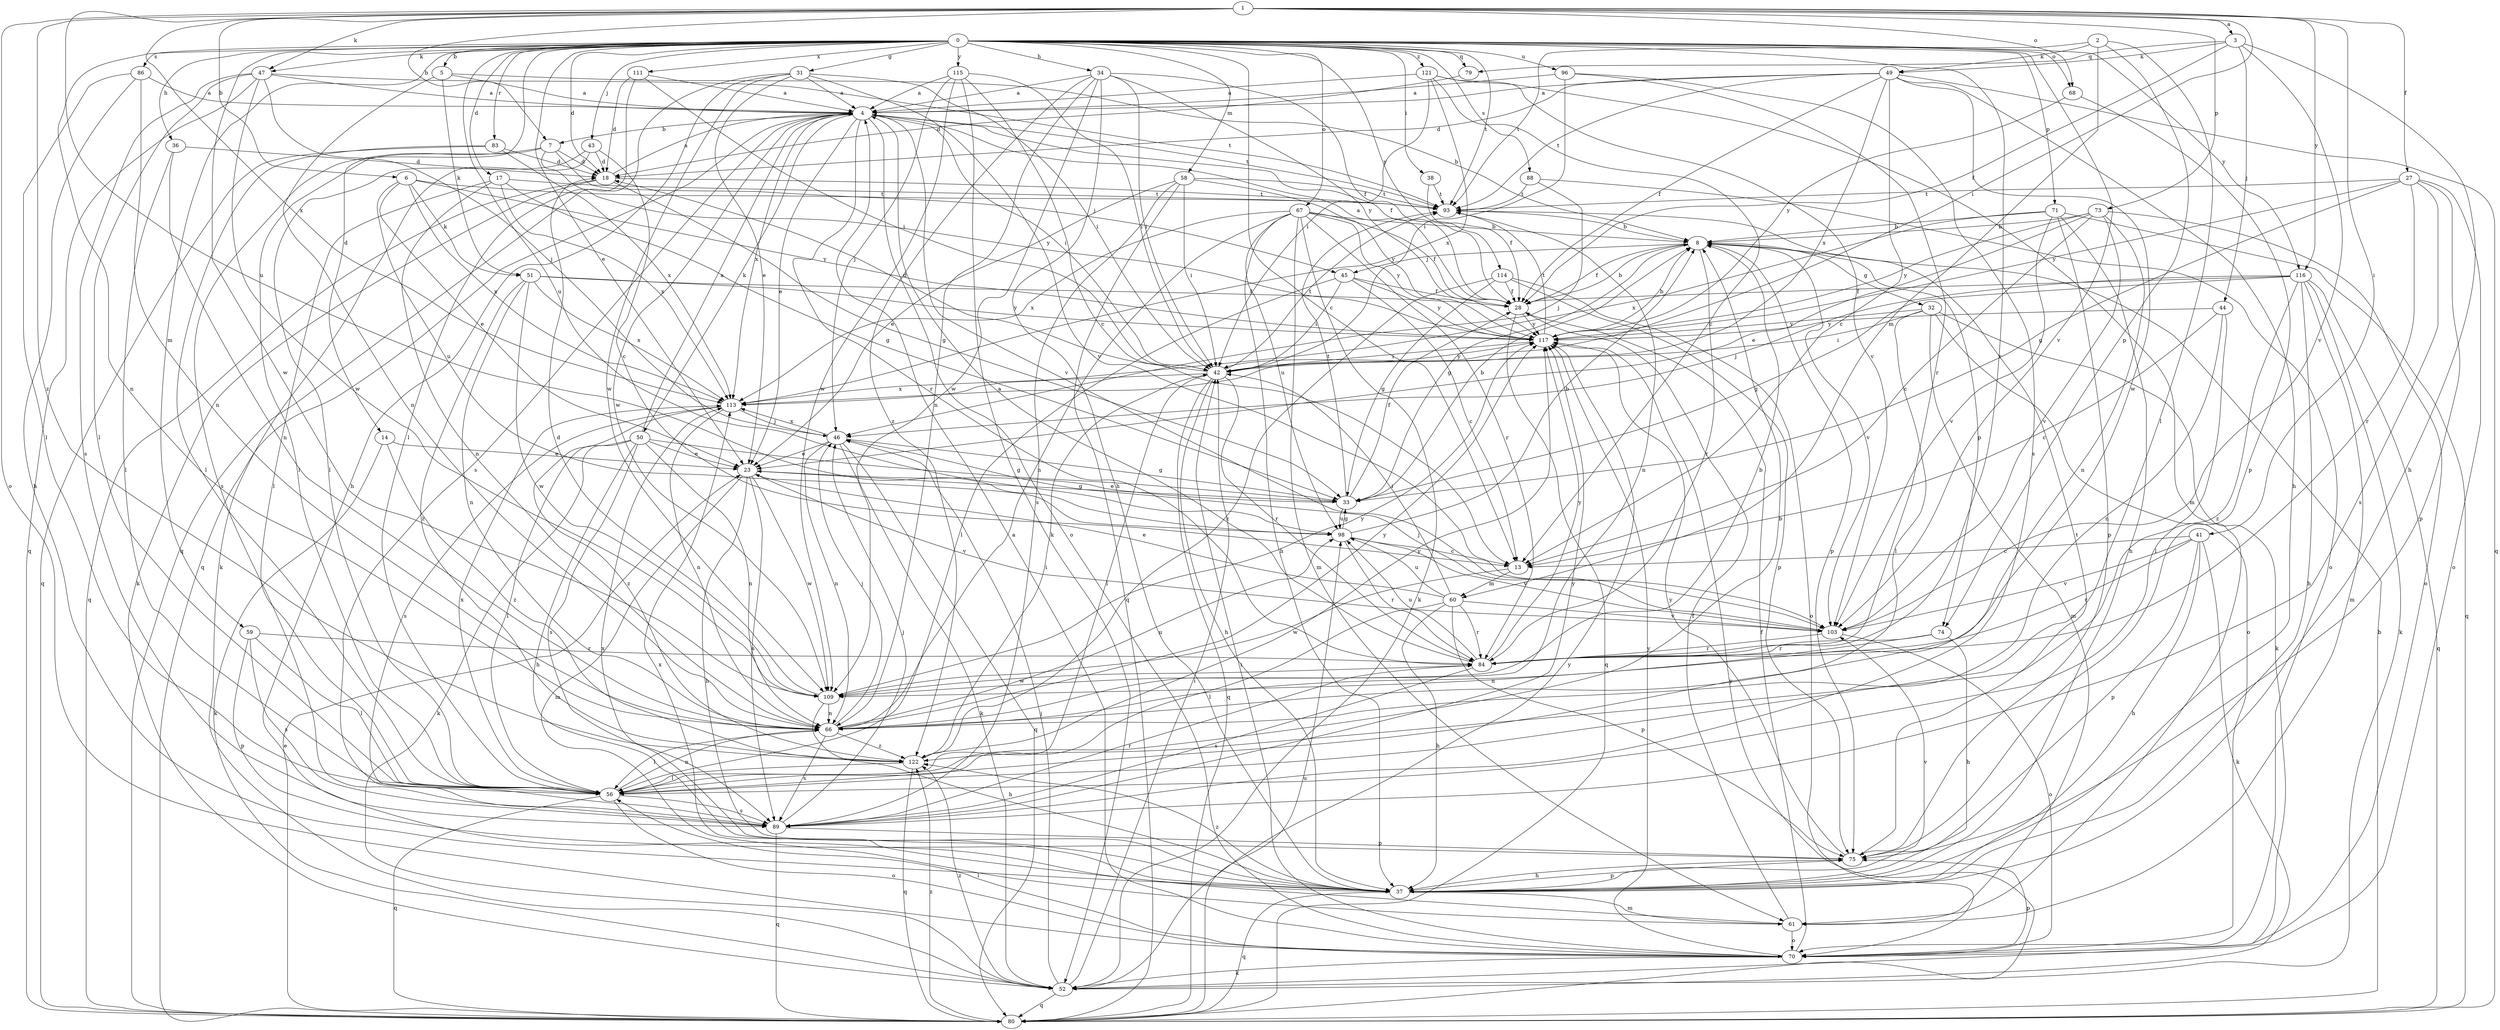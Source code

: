 strict digraph  {
0;
1;
2;
3;
4;
5;
6;
7;
8;
13;
14;
17;
18;
23;
27;
28;
31;
32;
33;
34;
36;
37;
38;
41;
42;
43;
44;
45;
46;
47;
49;
50;
51;
52;
56;
58;
59;
60;
61;
66;
67;
68;
70;
71;
73;
74;
75;
79;
80;
83;
84;
86;
88;
89;
93;
96;
98;
103;
109;
111;
113;
114;
115;
116;
117;
121;
122;
0 -> 5  [label=b];
0 -> 13  [label=c];
0 -> 14  [label=d];
0 -> 17  [label=d];
0 -> 18  [label=d];
0 -> 23  [label=e];
0 -> 31  [label=g];
0 -> 34  [label=h];
0 -> 36  [label=h];
0 -> 38  [label=i];
0 -> 43  [label=j];
0 -> 47  [label=k];
0 -> 58  [label=m];
0 -> 59  [label=m];
0 -> 66  [label=n];
0 -> 67  [label=o];
0 -> 68  [label=o];
0 -> 71  [label=p];
0 -> 79  [label=q];
0 -> 83  [label=r];
0 -> 84  [label=r];
0 -> 86  [label=s];
0 -> 88  [label=s];
0 -> 93  [label=t];
0 -> 96  [label=u];
0 -> 98  [label=u];
0 -> 103  [label=v];
0 -> 109  [label=w];
0 -> 111  [label=x];
0 -> 114  [label=y];
0 -> 115  [label=y];
0 -> 116  [label=y];
0 -> 121  [label=z];
1 -> 3  [label=a];
1 -> 6  [label=b];
1 -> 7  [label=b];
1 -> 27  [label=f];
1 -> 41  [label=i];
1 -> 42  [label=i];
1 -> 47  [label=k];
1 -> 68  [label=o];
1 -> 70  [label=o];
1 -> 73  [label=p];
1 -> 98  [label=u];
1 -> 113  [label=x];
1 -> 116  [label=y];
1 -> 122  [label=z];
2 -> 49  [label=k];
2 -> 56  [label=l];
2 -> 60  [label=m];
2 -> 74  [label=p];
2 -> 93  [label=t];
3 -> 28  [label=f];
3 -> 37  [label=h];
3 -> 44  [label=j];
3 -> 49  [label=k];
3 -> 79  [label=q];
3 -> 103  [label=v];
4 -> 7  [label=b];
4 -> 23  [label=e];
4 -> 28  [label=f];
4 -> 42  [label=i];
4 -> 50  [label=k];
4 -> 70  [label=o];
4 -> 80  [label=q];
4 -> 84  [label=r];
4 -> 89  [label=s];
4 -> 93  [label=t];
4 -> 103  [label=v];
4 -> 109  [label=w];
4 -> 113  [label=x];
5 -> 4  [label=a];
5 -> 8  [label=b];
5 -> 51  [label=k];
5 -> 66  [label=n];
6 -> 23  [label=e];
6 -> 51  [label=k];
6 -> 93  [label=t];
6 -> 98  [label=u];
6 -> 113  [label=x];
6 -> 117  [label=y];
7 -> 18  [label=d];
7 -> 45  [label=j];
7 -> 56  [label=l];
7 -> 89  [label=s];
7 -> 117  [label=y];
8 -> 28  [label=f];
8 -> 32  [label=g];
8 -> 33  [label=g];
8 -> 45  [label=j];
8 -> 74  [label=p];
8 -> 75  [label=p];
8 -> 84  [label=r];
8 -> 103  [label=v];
13 -> 60  [label=m];
13 -> 109  [label=w];
14 -> 23  [label=e];
14 -> 52  [label=k];
14 -> 122  [label=z];
17 -> 33  [label=g];
17 -> 56  [label=l];
17 -> 66  [label=n];
17 -> 93  [label=t];
17 -> 113  [label=x];
18 -> 4  [label=a];
18 -> 33  [label=g];
18 -> 52  [label=k];
18 -> 80  [label=q];
18 -> 93  [label=t];
23 -> 33  [label=g];
23 -> 37  [label=h];
23 -> 61  [label=m];
23 -> 89  [label=s];
23 -> 103  [label=v];
23 -> 109  [label=w];
27 -> 33  [label=g];
27 -> 70  [label=o];
27 -> 75  [label=p];
27 -> 84  [label=r];
27 -> 89  [label=s];
27 -> 93  [label=t];
27 -> 117  [label=y];
28 -> 4  [label=a];
28 -> 8  [label=b];
28 -> 80  [label=q];
28 -> 117  [label=y];
31 -> 4  [label=a];
31 -> 23  [label=e];
31 -> 37  [label=h];
31 -> 42  [label=i];
31 -> 80  [label=q];
31 -> 103  [label=v];
31 -> 109  [label=w];
32 -> 42  [label=i];
32 -> 52  [label=k];
32 -> 56  [label=l];
32 -> 61  [label=m];
32 -> 70  [label=o];
32 -> 117  [label=y];
33 -> 8  [label=b];
33 -> 23  [label=e];
33 -> 28  [label=f];
33 -> 93  [label=t];
33 -> 98  [label=u];
34 -> 4  [label=a];
34 -> 28  [label=f];
34 -> 37  [label=h];
34 -> 42  [label=i];
34 -> 66  [label=n];
34 -> 109  [label=w];
34 -> 117  [label=y];
34 -> 122  [label=z];
36 -> 18  [label=d];
36 -> 56  [label=l];
36 -> 66  [label=n];
37 -> 61  [label=m];
37 -> 75  [label=p];
37 -> 80  [label=q];
37 -> 103  [label=v];
37 -> 113  [label=x];
37 -> 122  [label=z];
38 -> 28  [label=f];
38 -> 93  [label=t];
41 -> 13  [label=c];
41 -> 37  [label=h];
41 -> 52  [label=k];
41 -> 75  [label=p];
41 -> 84  [label=r];
41 -> 103  [label=v];
42 -> 18  [label=d];
42 -> 37  [label=h];
42 -> 56  [label=l];
42 -> 80  [label=q];
42 -> 84  [label=r];
42 -> 93  [label=t];
42 -> 113  [label=x];
42 -> 117  [label=y];
43 -> 13  [label=c];
43 -> 18  [label=d];
43 -> 52  [label=k];
43 -> 56  [label=l];
44 -> 13  [label=c];
44 -> 56  [label=l];
44 -> 66  [label=n];
44 -> 117  [label=y];
45 -> 13  [label=c];
45 -> 28  [label=f];
45 -> 42  [label=i];
45 -> 56  [label=l];
45 -> 117  [label=y];
46 -> 23  [label=e];
46 -> 33  [label=g];
46 -> 52  [label=k];
46 -> 66  [label=n];
46 -> 80  [label=q];
46 -> 113  [label=x];
47 -> 4  [label=a];
47 -> 46  [label=j];
47 -> 56  [label=l];
47 -> 80  [label=q];
47 -> 89  [label=s];
47 -> 93  [label=t];
47 -> 109  [label=w];
49 -> 4  [label=a];
49 -> 13  [label=c];
49 -> 18  [label=d];
49 -> 28  [label=f];
49 -> 37  [label=h];
49 -> 80  [label=q];
49 -> 93  [label=t];
49 -> 109  [label=w];
49 -> 113  [label=x];
50 -> 4  [label=a];
50 -> 23  [label=e];
50 -> 33  [label=g];
50 -> 37  [label=h];
50 -> 52  [label=k];
50 -> 56  [label=l];
50 -> 66  [label=n];
50 -> 89  [label=s];
51 -> 28  [label=f];
51 -> 66  [label=n];
51 -> 109  [label=w];
51 -> 113  [label=x];
51 -> 117  [label=y];
51 -> 122  [label=z];
52 -> 42  [label=i];
52 -> 46  [label=j];
52 -> 80  [label=q];
52 -> 117  [label=y];
52 -> 122  [label=z];
56 -> 8  [label=b];
56 -> 66  [label=n];
56 -> 70  [label=o];
56 -> 80  [label=q];
56 -> 89  [label=s];
56 -> 113  [label=x];
58 -> 23  [label=e];
58 -> 42  [label=i];
58 -> 80  [label=q];
58 -> 89  [label=s];
58 -> 93  [label=t];
58 -> 117  [label=y];
59 -> 56  [label=l];
59 -> 75  [label=p];
59 -> 84  [label=r];
59 -> 89  [label=s];
60 -> 23  [label=e];
60 -> 37  [label=h];
60 -> 42  [label=i];
60 -> 56  [label=l];
60 -> 75  [label=p];
60 -> 84  [label=r];
60 -> 98  [label=u];
60 -> 103  [label=v];
61 -> 28  [label=f];
61 -> 70  [label=o];
61 -> 113  [label=x];
66 -> 46  [label=j];
66 -> 56  [label=l];
66 -> 89  [label=s];
66 -> 98  [label=u];
66 -> 117  [label=y];
66 -> 122  [label=z];
67 -> 8  [label=b];
67 -> 28  [label=f];
67 -> 37  [label=h];
67 -> 52  [label=k];
67 -> 61  [label=m];
67 -> 66  [label=n];
67 -> 84  [label=r];
67 -> 98  [label=u];
67 -> 113  [label=x];
67 -> 117  [label=y];
68 -> 75  [label=p];
68 -> 117  [label=y];
70 -> 4  [label=a];
70 -> 28  [label=f];
70 -> 42  [label=i];
70 -> 52  [label=k];
70 -> 56  [label=l];
70 -> 75  [label=p];
70 -> 117  [label=y];
71 -> 8  [label=b];
71 -> 37  [label=h];
71 -> 75  [label=p];
71 -> 80  [label=q];
71 -> 103  [label=v];
71 -> 113  [label=x];
73 -> 8  [label=b];
73 -> 13  [label=c];
73 -> 23  [label=e];
73 -> 66  [label=n];
73 -> 70  [label=o];
73 -> 103  [label=v];
73 -> 117  [label=y];
74 -> 37  [label=h];
74 -> 66  [label=n];
74 -> 84  [label=r];
75 -> 37  [label=h];
75 -> 93  [label=t];
75 -> 117  [label=y];
79 -> 18  [label=d];
80 -> 8  [label=b];
80 -> 23  [label=e];
80 -> 98  [label=u];
80 -> 117  [label=y];
80 -> 122  [label=z];
83 -> 18  [label=d];
83 -> 56  [label=l];
83 -> 80  [label=q];
83 -> 113  [label=x];
84 -> 4  [label=a];
84 -> 89  [label=s];
84 -> 98  [label=u];
84 -> 109  [label=w];
84 -> 117  [label=y];
86 -> 4  [label=a];
86 -> 37  [label=h];
86 -> 56  [label=l];
86 -> 66  [label=n];
88 -> 46  [label=j];
88 -> 70  [label=o];
88 -> 93  [label=t];
89 -> 46  [label=j];
89 -> 75  [label=p];
89 -> 80  [label=q];
89 -> 84  [label=r];
89 -> 117  [label=y];
93 -> 8  [label=b];
93 -> 66  [label=n];
96 -> 4  [label=a];
96 -> 42  [label=i];
96 -> 84  [label=r];
96 -> 89  [label=s];
98 -> 8  [label=b];
98 -> 13  [label=c];
98 -> 33  [label=g];
98 -> 84  [label=r];
98 -> 103  [label=v];
103 -> 46  [label=j];
103 -> 70  [label=o];
103 -> 84  [label=r];
109 -> 8  [label=b];
109 -> 18  [label=d];
109 -> 37  [label=h];
109 -> 66  [label=n];
109 -> 117  [label=y];
111 -> 4  [label=a];
111 -> 18  [label=d];
111 -> 42  [label=i];
111 -> 56  [label=l];
113 -> 46  [label=j];
113 -> 66  [label=n];
113 -> 89  [label=s];
113 -> 122  [label=z];
114 -> 28  [label=f];
114 -> 33  [label=g];
114 -> 70  [label=o];
114 -> 75  [label=p];
114 -> 122  [label=z];
115 -> 4  [label=a];
115 -> 13  [label=c];
115 -> 42  [label=i];
115 -> 46  [label=j];
115 -> 52  [label=k];
115 -> 109  [label=w];
116 -> 28  [label=f];
116 -> 33  [label=g];
116 -> 37  [label=h];
116 -> 46  [label=j];
116 -> 52  [label=k];
116 -> 61  [label=m];
116 -> 80  [label=q];
116 -> 122  [label=z];
117 -> 8  [label=b];
117 -> 42  [label=i];
117 -> 93  [label=t];
121 -> 4  [label=a];
121 -> 13  [label=c];
121 -> 42  [label=i];
121 -> 61  [label=m];
121 -> 103  [label=v];
121 -> 113  [label=x];
122 -> 42  [label=i];
122 -> 56  [label=l];
122 -> 80  [label=q];
122 -> 117  [label=y];
}
